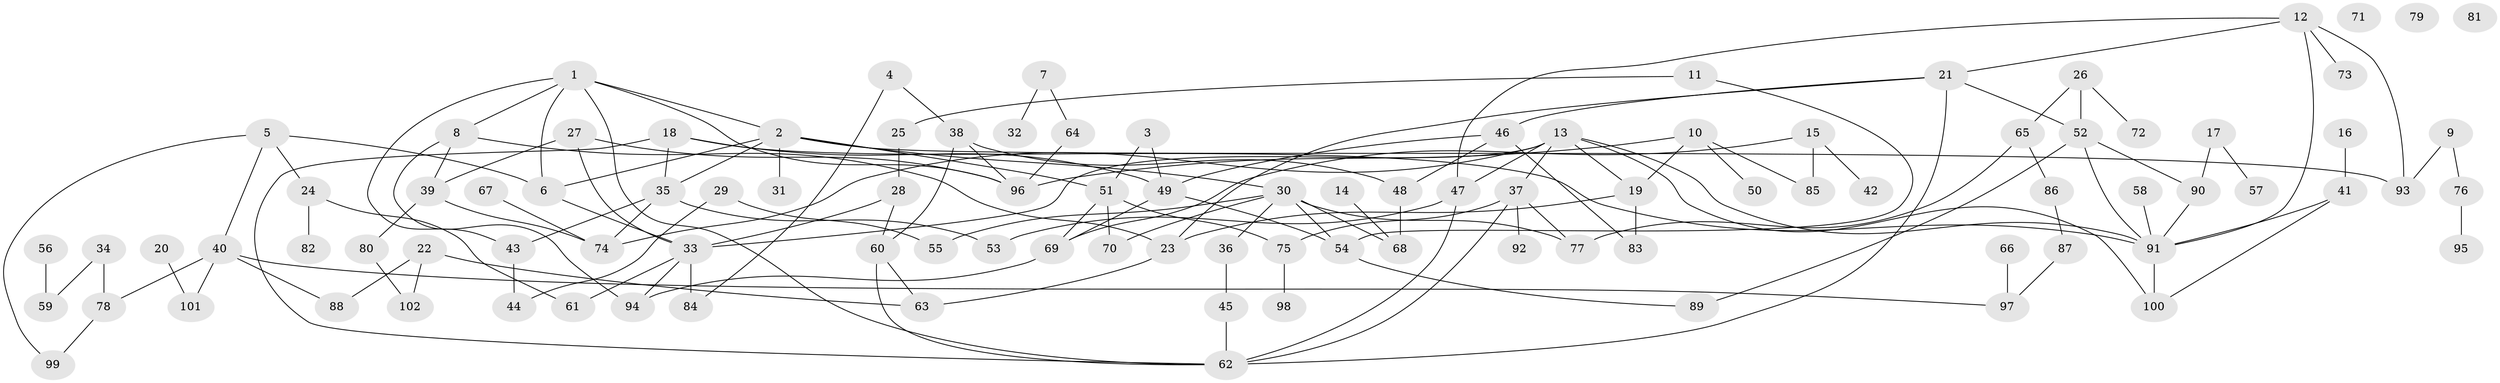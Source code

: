 // Generated by graph-tools (version 1.1) at 2025/13/03/09/25 04:13:10]
// undirected, 102 vertices, 146 edges
graph export_dot {
graph [start="1"]
  node [color=gray90,style=filled];
  1;
  2;
  3;
  4;
  5;
  6;
  7;
  8;
  9;
  10;
  11;
  12;
  13;
  14;
  15;
  16;
  17;
  18;
  19;
  20;
  21;
  22;
  23;
  24;
  25;
  26;
  27;
  28;
  29;
  30;
  31;
  32;
  33;
  34;
  35;
  36;
  37;
  38;
  39;
  40;
  41;
  42;
  43;
  44;
  45;
  46;
  47;
  48;
  49;
  50;
  51;
  52;
  53;
  54;
  55;
  56;
  57;
  58;
  59;
  60;
  61;
  62;
  63;
  64;
  65;
  66;
  67;
  68;
  69;
  70;
  71;
  72;
  73;
  74;
  75;
  76;
  77;
  78;
  79;
  80;
  81;
  82;
  83;
  84;
  85;
  86;
  87;
  88;
  89;
  90;
  91;
  92;
  93;
  94;
  95;
  96;
  97;
  98;
  99;
  100;
  101;
  102;
  1 -- 2;
  1 -- 6;
  1 -- 8;
  1 -- 43;
  1 -- 62;
  1 -- 96;
  2 -- 6;
  2 -- 30;
  2 -- 31;
  2 -- 35;
  2 -- 51;
  2 -- 93;
  3 -- 49;
  3 -- 51;
  4 -- 38;
  4 -- 84;
  5 -- 6;
  5 -- 24;
  5 -- 40;
  5 -- 99;
  6 -- 33;
  7 -- 32;
  7 -- 64;
  8 -- 23;
  8 -- 39;
  8 -- 94;
  9 -- 76;
  9 -- 93;
  10 -- 19;
  10 -- 50;
  10 -- 85;
  10 -- 96;
  11 -- 25;
  11 -- 54;
  12 -- 21;
  12 -- 47;
  12 -- 73;
  12 -- 91;
  12 -- 93;
  13 -- 19;
  13 -- 33;
  13 -- 37;
  13 -- 47;
  13 -- 74;
  13 -- 91;
  13 -- 100;
  14 -- 68;
  15 -- 42;
  15 -- 69;
  15 -- 85;
  16 -- 41;
  17 -- 57;
  17 -- 90;
  18 -- 35;
  18 -- 49;
  18 -- 62;
  18 -- 91;
  19 -- 23;
  19 -- 83;
  20 -- 101;
  21 -- 23;
  21 -- 46;
  21 -- 52;
  21 -- 62;
  22 -- 63;
  22 -- 88;
  22 -- 102;
  23 -- 63;
  24 -- 61;
  24 -- 82;
  25 -- 28;
  26 -- 52;
  26 -- 65;
  26 -- 72;
  27 -- 33;
  27 -- 39;
  27 -- 96;
  28 -- 33;
  28 -- 60;
  29 -- 44;
  29 -- 55;
  30 -- 36;
  30 -- 54;
  30 -- 55;
  30 -- 68;
  30 -- 70;
  30 -- 77;
  33 -- 61;
  33 -- 84;
  33 -- 94;
  34 -- 59;
  34 -- 78;
  35 -- 43;
  35 -- 53;
  35 -- 74;
  36 -- 45;
  37 -- 62;
  37 -- 75;
  37 -- 77;
  37 -- 92;
  38 -- 48;
  38 -- 60;
  38 -- 96;
  39 -- 74;
  39 -- 80;
  40 -- 78;
  40 -- 88;
  40 -- 97;
  40 -- 101;
  41 -- 91;
  41 -- 100;
  43 -- 44;
  45 -- 62;
  46 -- 48;
  46 -- 49;
  46 -- 83;
  47 -- 53;
  47 -- 62;
  48 -- 68;
  49 -- 54;
  49 -- 69;
  51 -- 69;
  51 -- 70;
  51 -- 75;
  52 -- 89;
  52 -- 90;
  52 -- 91;
  54 -- 89;
  56 -- 59;
  58 -- 91;
  60 -- 62;
  60 -- 63;
  64 -- 96;
  65 -- 77;
  65 -- 86;
  66 -- 97;
  67 -- 74;
  69 -- 94;
  75 -- 98;
  76 -- 95;
  78 -- 99;
  80 -- 102;
  86 -- 87;
  87 -- 97;
  90 -- 91;
  91 -- 100;
}

